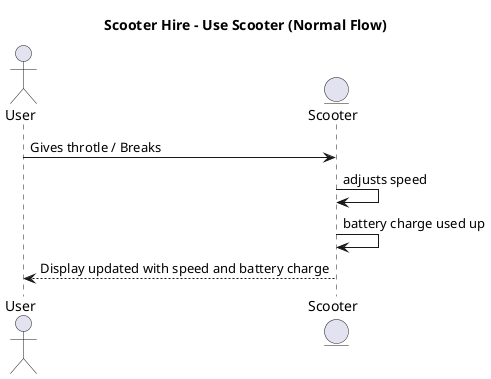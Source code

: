 @startuml

    title Scooter Hire - Use Scooter (Normal Flow)

    actor User

    entity Scooter

    User -> Scooter : Gives throtle / Breaks
    Scooter -> Scooter : adjusts speed
    Scooter -> Scooter : battery charge used up
    Scooter --> User : Display updated with speed and battery charge
@enduml